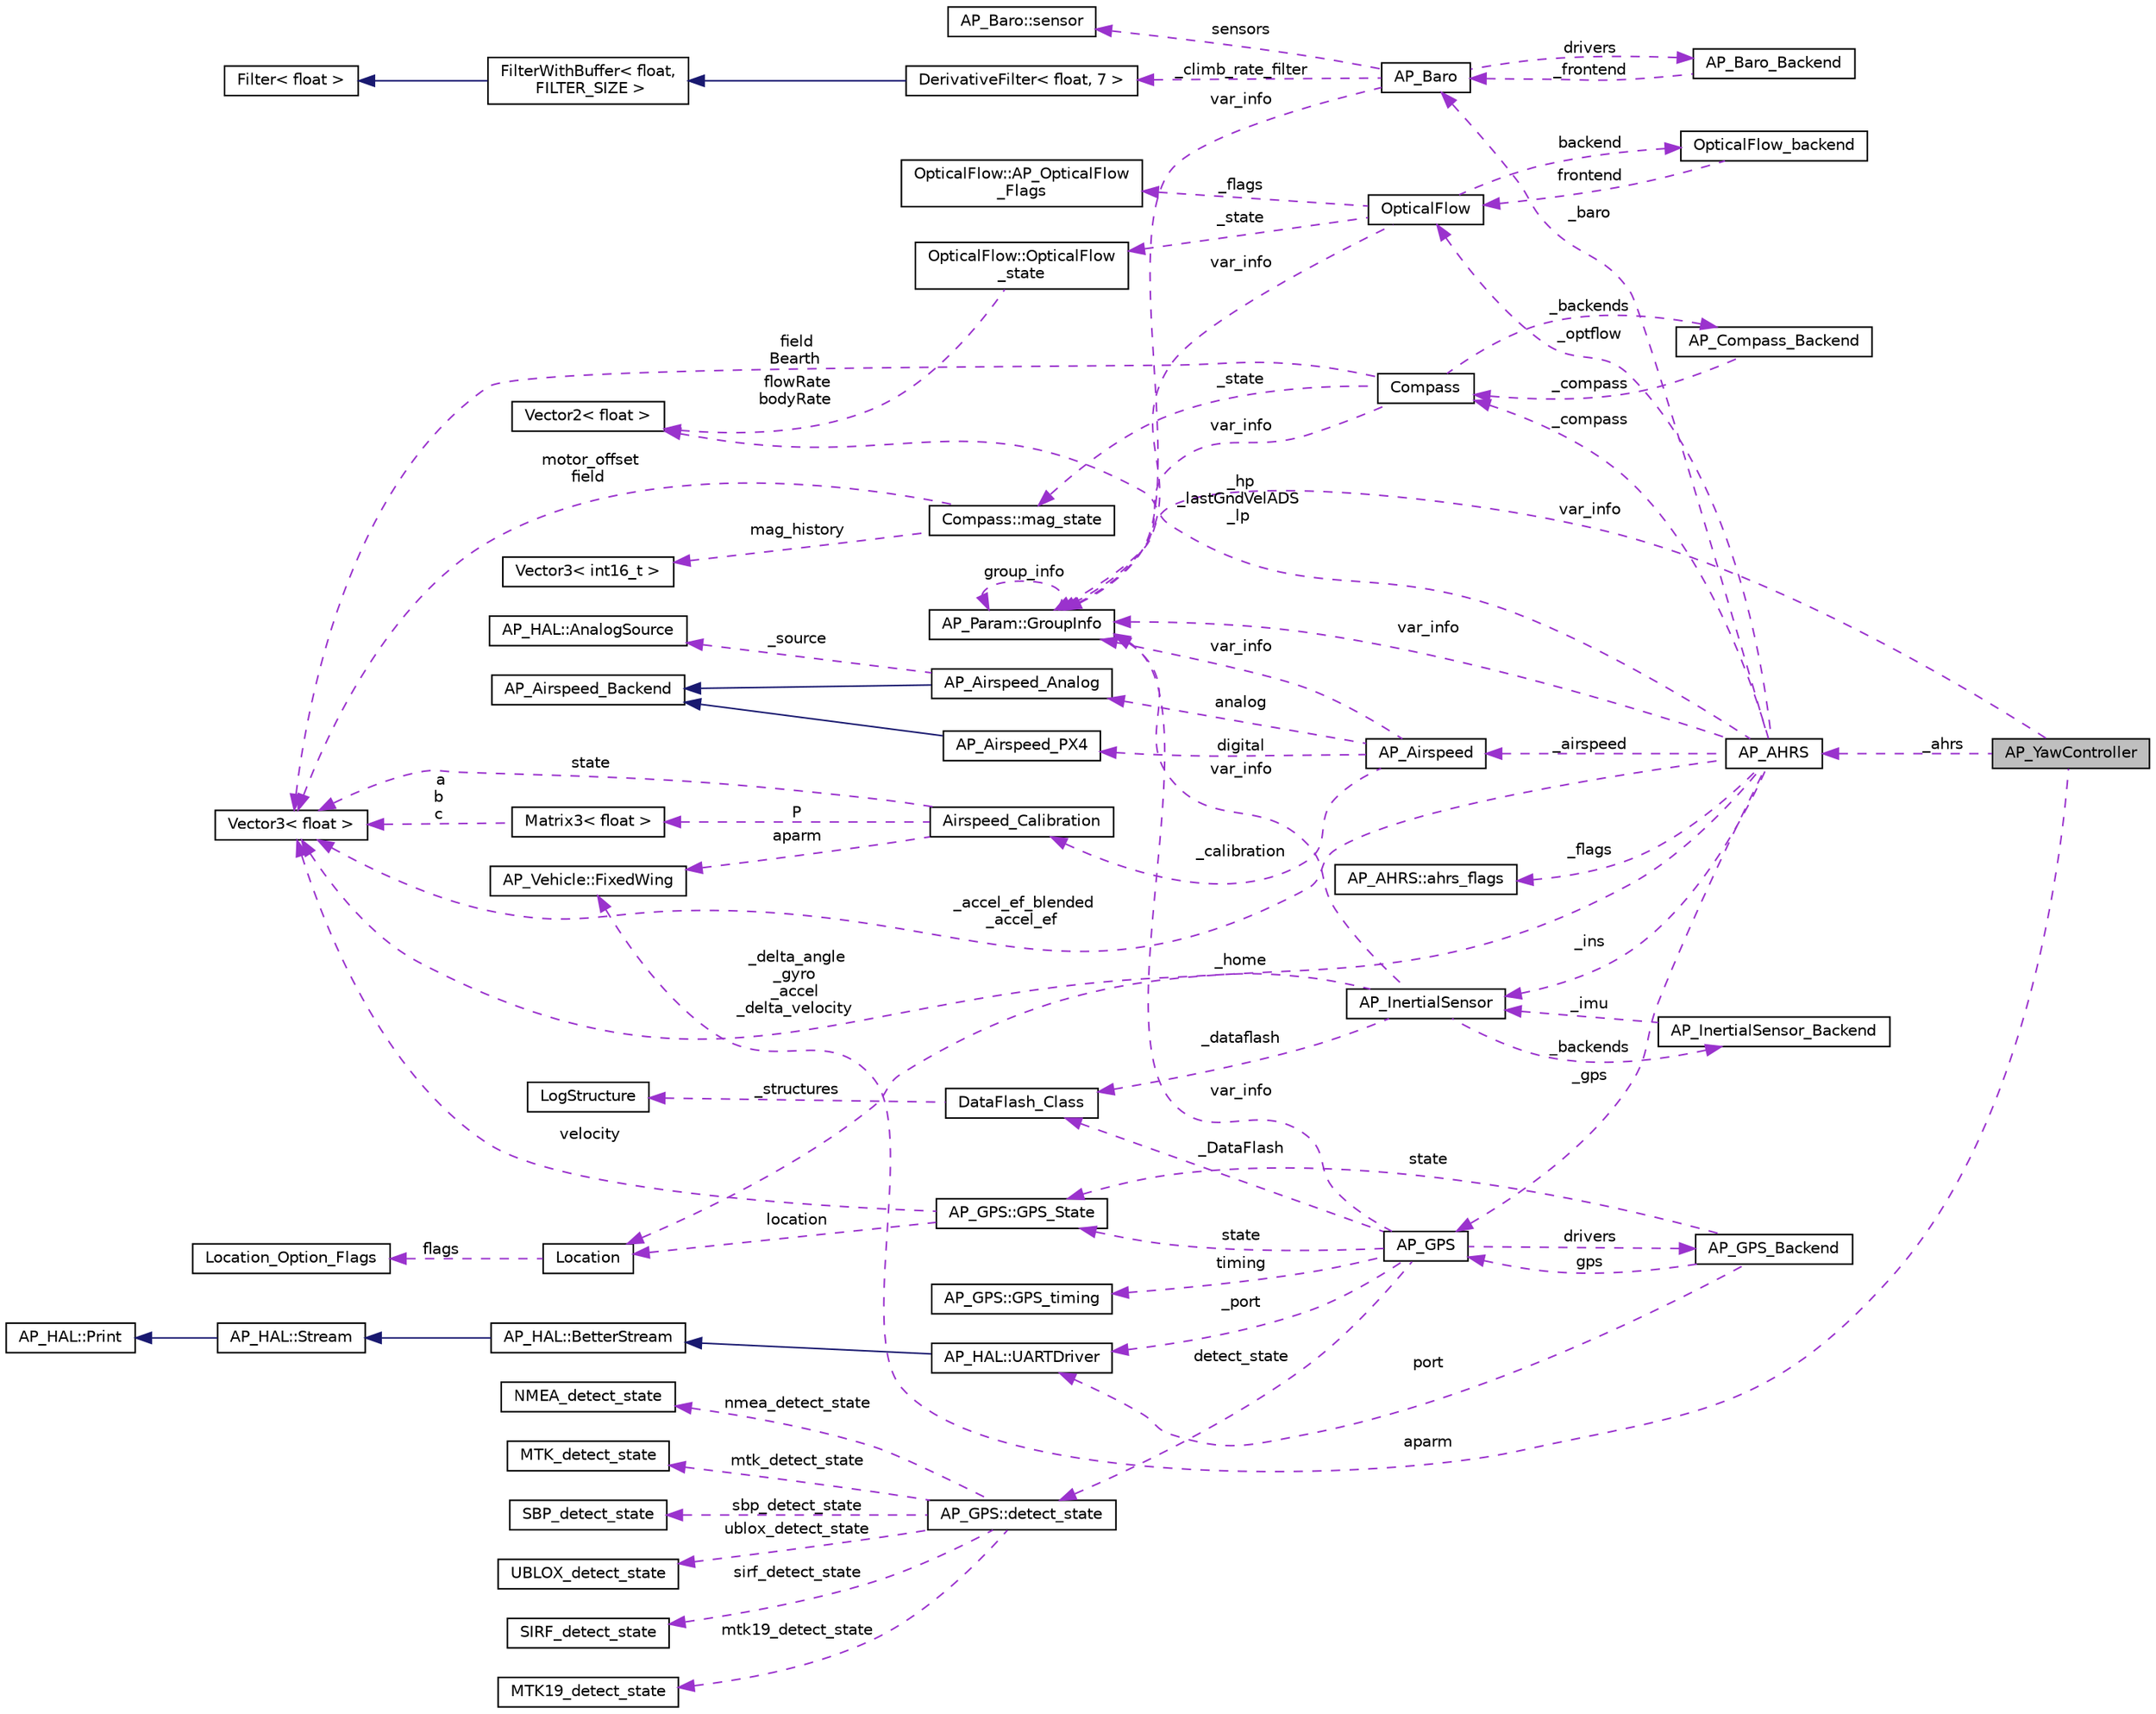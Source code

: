 digraph "AP_YawController"
{
 // INTERACTIVE_SVG=YES
  edge [fontname="Helvetica",fontsize="10",labelfontname="Helvetica",labelfontsize="10"];
  node [fontname="Helvetica",fontsize="10",shape=record];
  rankdir="LR";
  Node1 [label="AP_YawController",height=0.2,width=0.4,color="black", fillcolor="grey75", style="filled" fontcolor="black"];
  Node2 -> Node1 [dir="back",color="darkorchid3",fontsize="10",style="dashed",label=" var_info" ,fontname="Helvetica"];
  Node2 [label="AP_Param::GroupInfo",height=0.2,width=0.4,color="black", fillcolor="white", style="filled",URL="$structAP__Param_1_1GroupInfo.html"];
  Node2 -> Node2 [dir="back",color="darkorchid3",fontsize="10",style="dashed",label=" group_info" ,fontname="Helvetica"];
  Node3 -> Node1 [dir="back",color="darkorchid3",fontsize="10",style="dashed",label=" _ahrs" ,fontname="Helvetica"];
  Node3 [label="AP_AHRS",height=0.2,width=0.4,color="black", fillcolor="white", style="filled",URL="$classAP__AHRS.html"];
  Node4 -> Node3 [dir="back",color="darkorchid3",fontsize="10",style="dashed",label=" _flags" ,fontname="Helvetica"];
  Node4 [label="AP_AHRS::ahrs_flags",height=0.2,width=0.4,color="black", fillcolor="white", style="filled",URL="$structAP__AHRS_1_1ahrs__flags.html"];
  Node5 -> Node3 [dir="back",color="darkorchid3",fontsize="10",style="dashed",label=" _baro" ,fontname="Helvetica"];
  Node5 [label="AP_Baro",height=0.2,width=0.4,color="black", fillcolor="white", style="filled",URL="$classAP__Baro.html"];
  Node6 -> Node5 [dir="back",color="darkorchid3",fontsize="10",style="dashed",label=" sensors" ,fontname="Helvetica"];
  Node6 [label="AP_Baro::sensor",height=0.2,width=0.4,color="black", fillcolor="white", style="filled",URL="$structAP__Baro_1_1sensor.html"];
  Node7 -> Node5 [dir="back",color="darkorchid3",fontsize="10",style="dashed",label=" _climb_rate_filter" ,fontname="Helvetica"];
  Node7 [label="DerivativeFilter\< float, 7 \>",height=0.2,width=0.4,color="black", fillcolor="white", style="filled",URL="$classDerivativeFilter.html"];
  Node8 -> Node7 [dir="back",color="midnightblue",fontsize="10",style="solid",fontname="Helvetica"];
  Node8 [label="FilterWithBuffer\< float,\l FILTER_SIZE \>",height=0.2,width=0.4,color="black", fillcolor="white", style="filled",URL="$classFilterWithBuffer.html"];
  Node9 -> Node8 [dir="back",color="midnightblue",fontsize="10",style="solid",fontname="Helvetica"];
  Node9 [label="Filter\< float \>",height=0.2,width=0.4,color="black", fillcolor="white", style="filled",URL="$classFilter.html"];
  Node2 -> Node5 [dir="back",color="darkorchid3",fontsize="10",style="dashed",label=" var_info" ,fontname="Helvetica"];
  Node10 -> Node5 [dir="back",color="darkorchid3",fontsize="10",style="dashed",label=" drivers" ,fontname="Helvetica"];
  Node10 [label="AP_Baro_Backend",height=0.2,width=0.4,color="black", fillcolor="white", style="filled",URL="$classAP__Baro__Backend.html",tooltip="-*- tab-width: 4; Mode: C++; c-basic-offset: 4; indent-tabs-mode: nil -*- "];
  Node5 -> Node10 [dir="back",color="darkorchid3",fontsize="10",style="dashed",label=" _frontend" ,fontname="Helvetica"];
  Node11 -> Node3 [dir="back",color="darkorchid3",fontsize="10",style="dashed",label=" _optflow" ,fontname="Helvetica"];
  Node11 [label="OpticalFlow",height=0.2,width=0.4,color="black", fillcolor="white", style="filled",URL="$classOpticalFlow.html"];
  Node2 -> Node11 [dir="back",color="darkorchid3",fontsize="10",style="dashed",label=" var_info" ,fontname="Helvetica"];
  Node12 -> Node11 [dir="back",color="darkorchid3",fontsize="10",style="dashed",label=" _state" ,fontname="Helvetica"];
  Node12 [label="OpticalFlow::OpticalFlow\l_state",height=0.2,width=0.4,color="black", fillcolor="white", style="filled",URL="$structOpticalFlow_1_1OpticalFlow__state.html"];
  Node13 -> Node12 [dir="back",color="darkorchid3",fontsize="10",style="dashed",label=" flowRate\nbodyRate" ,fontname="Helvetica"];
  Node13 [label="Vector2\< float \>",height=0.2,width=0.4,color="black", fillcolor="white", style="filled",URL="$structVector2.html"];
  Node14 -> Node11 [dir="back",color="darkorchid3",fontsize="10",style="dashed",label=" backend" ,fontname="Helvetica"];
  Node14 [label="OpticalFlow_backend",height=0.2,width=0.4,color="black", fillcolor="white", style="filled",URL="$classOpticalFlow__backend.html"];
  Node11 -> Node14 [dir="back",color="darkorchid3",fontsize="10",style="dashed",label=" frontend" ,fontname="Helvetica"];
  Node15 -> Node11 [dir="back",color="darkorchid3",fontsize="10",style="dashed",label=" _flags" ,fontname="Helvetica"];
  Node15 [label="OpticalFlow::AP_OpticalFlow\l_Flags",height=0.2,width=0.4,color="black", fillcolor="white", style="filled",URL="$structOpticalFlow_1_1AP__OpticalFlow__Flags.html"];
  Node2 -> Node3 [dir="back",color="darkorchid3",fontsize="10",style="dashed",label=" var_info" ,fontname="Helvetica"];
  Node16 -> Node3 [dir="back",color="darkorchid3",fontsize="10",style="dashed",label=" _accel_ef_blended\n_accel_ef" ,fontname="Helvetica"];
  Node16 [label="Vector3\< float \>",height=0.2,width=0.4,color="black", fillcolor="white", style="filled",URL="$classVector3.html"];
  Node17 -> Node3 [dir="back",color="darkorchid3",fontsize="10",style="dashed",label=" _ins" ,fontname="Helvetica"];
  Node17 [label="AP_InertialSensor",height=0.2,width=0.4,color="black", fillcolor="white", style="filled",URL="$classAP__InertialSensor.html"];
  Node18 -> Node17 [dir="back",color="darkorchid3",fontsize="10",style="dashed",label=" _backends" ,fontname="Helvetica"];
  Node18 [label="AP_InertialSensor_Backend",height=0.2,width=0.4,color="black", fillcolor="white", style="filled",URL="$classAP__InertialSensor__Backend.html"];
  Node17 -> Node18 [dir="back",color="darkorchid3",fontsize="10",style="dashed",label=" _imu" ,fontname="Helvetica"];
  Node19 -> Node17 [dir="back",color="darkorchid3",fontsize="10",style="dashed",label=" _dataflash" ,fontname="Helvetica"];
  Node19 [label="DataFlash_Class",height=0.2,width=0.4,color="black", fillcolor="white", style="filled",URL="$classDataFlash__Class.html",tooltip="-*- tab-width: 4; Mode: C++; c-basic-offset: 4; indent-tabs-mode: nil -*- "];
  Node20 -> Node19 [dir="back",color="darkorchid3",fontsize="10",style="dashed",label=" _structures" ,fontname="Helvetica"];
  Node20 [label="LogStructure",height=0.2,width=0.4,color="black", fillcolor="white", style="filled",URL="$structLogStructure.html"];
  Node2 -> Node17 [dir="back",color="darkorchid3",fontsize="10",style="dashed",label=" var_info" ,fontname="Helvetica"];
  Node16 -> Node17 [dir="back",color="darkorchid3",fontsize="10",style="dashed",label=" _delta_angle\n_gyro\n_accel\n_delta_velocity" ,fontname="Helvetica"];
  Node21 -> Node3 [dir="back",color="darkorchid3",fontsize="10",style="dashed",label=" _airspeed" ,fontname="Helvetica"];
  Node21 [label="AP_Airspeed",height=0.2,width=0.4,color="black", fillcolor="white", style="filled",URL="$classAP__Airspeed.html"];
  Node22 -> Node21 [dir="back",color="darkorchid3",fontsize="10",style="dashed",label=" analog" ,fontname="Helvetica"];
  Node22 [label="AP_Airspeed_Analog",height=0.2,width=0.4,color="black", fillcolor="white", style="filled",URL="$classAP__Airspeed__Analog.html",tooltip="-*- tab-width: 4; Mode: C++; c-basic-offset: 4; indent-tabs-mode: nil -*- "];
  Node23 -> Node22 [dir="back",color="midnightblue",fontsize="10",style="solid",fontname="Helvetica"];
  Node23 [label="AP_Airspeed_Backend",height=0.2,width=0.4,color="black", fillcolor="white", style="filled",URL="$classAP__Airspeed__Backend.html",tooltip="-*- tab-width: 4; Mode: C++; c-basic-offset: 4; indent-tabs-mode: nil -*- "];
  Node24 -> Node22 [dir="back",color="darkorchid3",fontsize="10",style="dashed",label=" _source" ,fontname="Helvetica"];
  Node24 [label="AP_HAL::AnalogSource",height=0.2,width=0.4,color="black", fillcolor="white", style="filled",URL="$classAP__HAL_1_1AnalogSource.html"];
  Node2 -> Node21 [dir="back",color="darkorchid3",fontsize="10",style="dashed",label=" var_info" ,fontname="Helvetica"];
  Node25 -> Node21 [dir="back",color="darkorchid3",fontsize="10",style="dashed",label=" digital" ,fontname="Helvetica"];
  Node25 [label="AP_Airspeed_PX4",height=0.2,width=0.4,color="black", fillcolor="white", style="filled",URL="$classAP__Airspeed__PX4.html",tooltip="-*- tab-width: 4; Mode: C++; c-basic-offset: 4; indent-tabs-mode: nil -*- "];
  Node23 -> Node25 [dir="back",color="midnightblue",fontsize="10",style="solid",fontname="Helvetica"];
  Node26 -> Node21 [dir="back",color="darkorchid3",fontsize="10",style="dashed",label=" _calibration" ,fontname="Helvetica"];
  Node26 [label="Airspeed_Calibration",height=0.2,width=0.4,color="black", fillcolor="white", style="filled",URL="$classAirspeed__Calibration.html",tooltip="-*- tab-width: 4; Mode: C++; c-basic-offset: 4; indent-tabs-mode: nil -*- "];
  Node27 -> Node26 [dir="back",color="darkorchid3",fontsize="10",style="dashed",label=" P" ,fontname="Helvetica"];
  Node27 [label="Matrix3\< float \>",height=0.2,width=0.4,color="black", fillcolor="white", style="filled",URL="$classMatrix3.html"];
  Node16 -> Node27 [dir="back",color="darkorchid3",fontsize="10",style="dashed",label=" a\nb\nc" ,fontname="Helvetica"];
  Node16 -> Node26 [dir="back",color="darkorchid3",fontsize="10",style="dashed",label=" state" ,fontname="Helvetica"];
  Node28 -> Node26 [dir="back",color="darkorchid3",fontsize="10",style="dashed",label=" aparm" ,fontname="Helvetica"];
  Node28 [label="AP_Vehicle::FixedWing",height=0.2,width=0.4,color="black", fillcolor="white", style="filled",URL="$structAP__Vehicle_1_1FixedWing.html"];
  Node13 -> Node3 [dir="back",color="darkorchid3",fontsize="10",style="dashed",label=" _hp\n_lastGndVelADS\n_lp" ,fontname="Helvetica"];
  Node29 -> Node3 [dir="back",color="darkorchid3",fontsize="10",style="dashed",label=" _gps" ,fontname="Helvetica"];
  Node29 [label="AP_GPS",height=0.2,width=0.4,color="black", fillcolor="white", style="filled",URL="$classAP__GPS.html"];
  Node30 -> Node29 [dir="back",color="darkorchid3",fontsize="10",style="dashed",label=" detect_state" ,fontname="Helvetica"];
  Node30 [label="AP_GPS::detect_state",height=0.2,width=0.4,color="black", fillcolor="white", style="filled",URL="$structAP__GPS_1_1detect__state.html"];
  Node31 -> Node30 [dir="back",color="darkorchid3",fontsize="10",style="dashed",label=" sbp_detect_state" ,fontname="Helvetica"];
  Node31 [label="SBP_detect_state",height=0.2,width=0.4,color="black", fillcolor="white", style="filled",URL="$structSBP__detect__state.html"];
  Node32 -> Node30 [dir="back",color="darkorchid3",fontsize="10",style="dashed",label=" ublox_detect_state" ,fontname="Helvetica"];
  Node32 [label="UBLOX_detect_state",height=0.2,width=0.4,color="black", fillcolor="white", style="filled",URL="$structUBLOX__detect__state.html"];
  Node33 -> Node30 [dir="back",color="darkorchid3",fontsize="10",style="dashed",label=" sirf_detect_state" ,fontname="Helvetica"];
  Node33 [label="SIRF_detect_state",height=0.2,width=0.4,color="black", fillcolor="white", style="filled",URL="$structSIRF__detect__state.html"];
  Node34 -> Node30 [dir="back",color="darkorchid3",fontsize="10",style="dashed",label=" mtk19_detect_state" ,fontname="Helvetica"];
  Node34 [label="MTK19_detect_state",height=0.2,width=0.4,color="black", fillcolor="white", style="filled",URL="$structMTK19__detect__state.html"];
  Node35 -> Node30 [dir="back",color="darkorchid3",fontsize="10",style="dashed",label=" nmea_detect_state" ,fontname="Helvetica"];
  Node35 [label="NMEA_detect_state",height=0.2,width=0.4,color="black", fillcolor="white", style="filled",URL="$structNMEA__detect__state.html"];
  Node36 -> Node30 [dir="back",color="darkorchid3",fontsize="10",style="dashed",label=" mtk_detect_state" ,fontname="Helvetica"];
  Node36 [label="MTK_detect_state",height=0.2,width=0.4,color="black", fillcolor="white", style="filled",URL="$structMTK__detect__state.html"];
  Node37 -> Node29 [dir="back",color="darkorchid3",fontsize="10",style="dashed",label=" timing" ,fontname="Helvetica"];
  Node37 [label="AP_GPS::GPS_timing",height=0.2,width=0.4,color="black", fillcolor="white", style="filled",URL="$structAP__GPS_1_1GPS__timing.html"];
  Node38 -> Node29 [dir="back",color="darkorchid3",fontsize="10",style="dashed",label=" drivers" ,fontname="Helvetica"];
  Node38 [label="AP_GPS_Backend",height=0.2,width=0.4,color="black", fillcolor="white", style="filled",URL="$classAP__GPS__Backend.html"];
  Node39 -> Node38 [dir="back",color="darkorchid3",fontsize="10",style="dashed",label=" port" ,fontname="Helvetica"];
  Node39 [label="AP_HAL::UARTDriver",height=0.2,width=0.4,color="black", fillcolor="white", style="filled",URL="$classAP__HAL_1_1UARTDriver.html"];
  Node40 -> Node39 [dir="back",color="midnightblue",fontsize="10",style="solid",fontname="Helvetica"];
  Node40 [label="AP_HAL::BetterStream",height=0.2,width=0.4,color="black", fillcolor="white", style="filled",URL="$classAP__HAL_1_1BetterStream.html"];
  Node41 -> Node40 [dir="back",color="midnightblue",fontsize="10",style="solid",fontname="Helvetica"];
  Node41 [label="AP_HAL::Stream",height=0.2,width=0.4,color="black", fillcolor="white", style="filled",URL="$classAP__HAL_1_1Stream.html"];
  Node42 -> Node41 [dir="back",color="midnightblue",fontsize="10",style="solid",fontname="Helvetica"];
  Node42 [label="AP_HAL::Print",height=0.2,width=0.4,color="black", fillcolor="white", style="filled",URL="$classAP__HAL_1_1Print.html"];
  Node29 -> Node38 [dir="back",color="darkorchid3",fontsize="10",style="dashed",label=" gps" ,fontname="Helvetica"];
  Node43 -> Node38 [dir="back",color="darkorchid3",fontsize="10",style="dashed",label=" state" ,fontname="Helvetica"];
  Node43 [label="AP_GPS::GPS_State",height=0.2,width=0.4,color="black", fillcolor="white", style="filled",URL="$structAP__GPS_1_1GPS__State.html"];
  Node16 -> Node43 [dir="back",color="darkorchid3",fontsize="10",style="dashed",label=" velocity" ,fontname="Helvetica"];
  Node44 -> Node43 [dir="back",color="darkorchid3",fontsize="10",style="dashed",label=" location" ,fontname="Helvetica"];
  Node44 [label="Location",height=0.2,width=0.4,color="black", fillcolor="white", style="filled",URL="$structLocation.html"];
  Node45 -> Node44 [dir="back",color="darkorchid3",fontsize="10",style="dashed",label=" flags" ,fontname="Helvetica"];
  Node45 [label="Location_Option_Flags",height=0.2,width=0.4,color="black", fillcolor="white", style="filled",URL="$structLocation__Option__Flags.html"];
  Node19 -> Node29 [dir="back",color="darkorchid3",fontsize="10",style="dashed",label=" _DataFlash" ,fontname="Helvetica"];
  Node39 -> Node29 [dir="back",color="darkorchid3",fontsize="10",style="dashed",label=" _port" ,fontname="Helvetica"];
  Node2 -> Node29 [dir="back",color="darkorchid3",fontsize="10",style="dashed",label=" var_info" ,fontname="Helvetica"];
  Node43 -> Node29 [dir="back",color="darkorchid3",fontsize="10",style="dashed",label=" state" ,fontname="Helvetica"];
  Node44 -> Node3 [dir="back",color="darkorchid3",fontsize="10",style="dashed",label=" _home" ,fontname="Helvetica"];
  Node46 -> Node3 [dir="back",color="darkorchid3",fontsize="10",style="dashed",label=" _compass" ,fontname="Helvetica"];
  Node46 [label="Compass",height=0.2,width=0.4,color="black", fillcolor="white", style="filled",URL="$classCompass.html"];
  Node2 -> Node46 [dir="back",color="darkorchid3",fontsize="10",style="dashed",label=" var_info" ,fontname="Helvetica"];
  Node16 -> Node46 [dir="back",color="darkorchid3",fontsize="10",style="dashed",label=" field\nBearth" ,fontname="Helvetica"];
  Node47 -> Node46 [dir="back",color="darkorchid3",fontsize="10",style="dashed",label=" _backends" ,fontname="Helvetica"];
  Node47 [label="AP_Compass_Backend",height=0.2,width=0.4,color="black", fillcolor="white", style="filled",URL="$classAP__Compass__Backend.html"];
  Node46 -> Node47 [dir="back",color="darkorchid3",fontsize="10",style="dashed",label=" _compass" ,fontname="Helvetica"];
  Node48 -> Node46 [dir="back",color="darkorchid3",fontsize="10",style="dashed",label=" _state" ,fontname="Helvetica"];
  Node48 [label="Compass::mag_state",height=0.2,width=0.4,color="black", fillcolor="white", style="filled",URL="$structCompass_1_1mag__state.html"];
  Node16 -> Node48 [dir="back",color="darkorchid3",fontsize="10",style="dashed",label=" motor_offset\nfield" ,fontname="Helvetica"];
  Node49 -> Node48 [dir="back",color="darkorchid3",fontsize="10",style="dashed",label=" mag_history" ,fontname="Helvetica"];
  Node49 [label="Vector3\< int16_t \>",height=0.2,width=0.4,color="black", fillcolor="white", style="filled",URL="$classVector3.html"];
  Node28 -> Node1 [dir="back",color="darkorchid3",fontsize="10",style="dashed",label=" aparm" ,fontname="Helvetica"];
}
